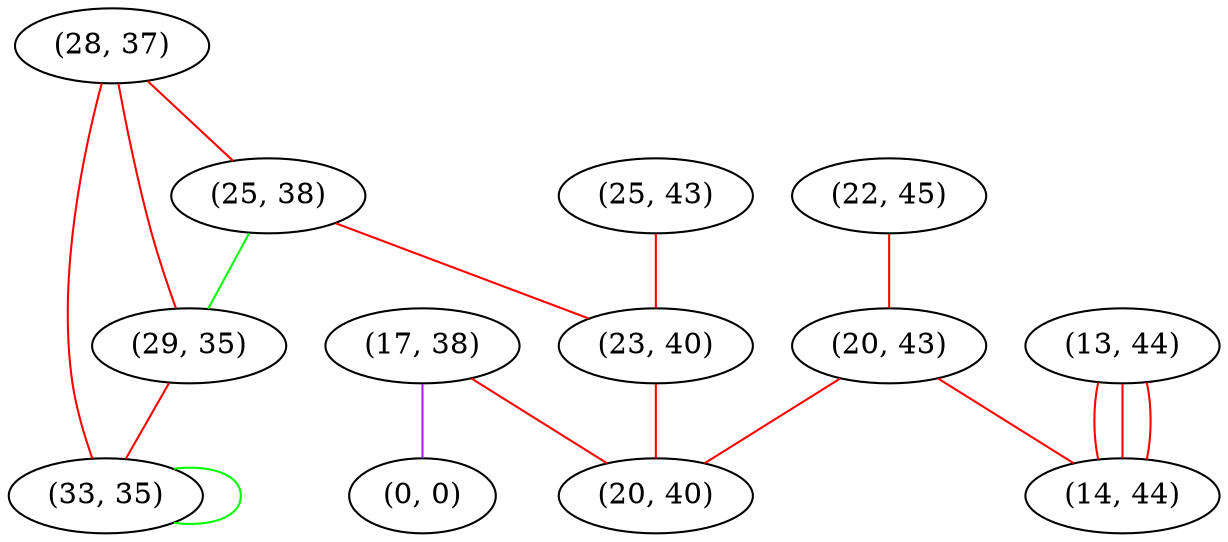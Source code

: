 graph "" {
"(28, 37)";
"(13, 44)";
"(25, 43)";
"(17, 38)";
"(22, 45)";
"(25, 38)";
"(29, 35)";
"(23, 40)";
"(20, 43)";
"(14, 44)";
"(33, 35)";
"(20, 40)";
"(0, 0)";
"(28, 37)" -- "(33, 35)"  [color=red, key=0, weight=1];
"(28, 37)" -- "(25, 38)"  [color=red, key=0, weight=1];
"(28, 37)" -- "(29, 35)"  [color=red, key=0, weight=1];
"(13, 44)" -- "(14, 44)"  [color=red, key=0, weight=1];
"(13, 44)" -- "(14, 44)"  [color=red, key=1, weight=1];
"(13, 44)" -- "(14, 44)"  [color=red, key=2, weight=1];
"(25, 43)" -- "(23, 40)"  [color=red, key=0, weight=1];
"(17, 38)" -- "(0, 0)"  [color=purple, key=0, weight=4];
"(17, 38)" -- "(20, 40)"  [color=red, key=0, weight=1];
"(22, 45)" -- "(20, 43)"  [color=red, key=0, weight=1];
"(25, 38)" -- "(23, 40)"  [color=red, key=0, weight=1];
"(25, 38)" -- "(29, 35)"  [color=green, key=0, weight=2];
"(29, 35)" -- "(33, 35)"  [color=red, key=0, weight=1];
"(23, 40)" -- "(20, 40)"  [color=red, key=0, weight=1];
"(20, 43)" -- "(14, 44)"  [color=red, key=0, weight=1];
"(20, 43)" -- "(20, 40)"  [color=red, key=0, weight=1];
"(33, 35)" -- "(33, 35)"  [color=green, key=0, weight=2];
}
